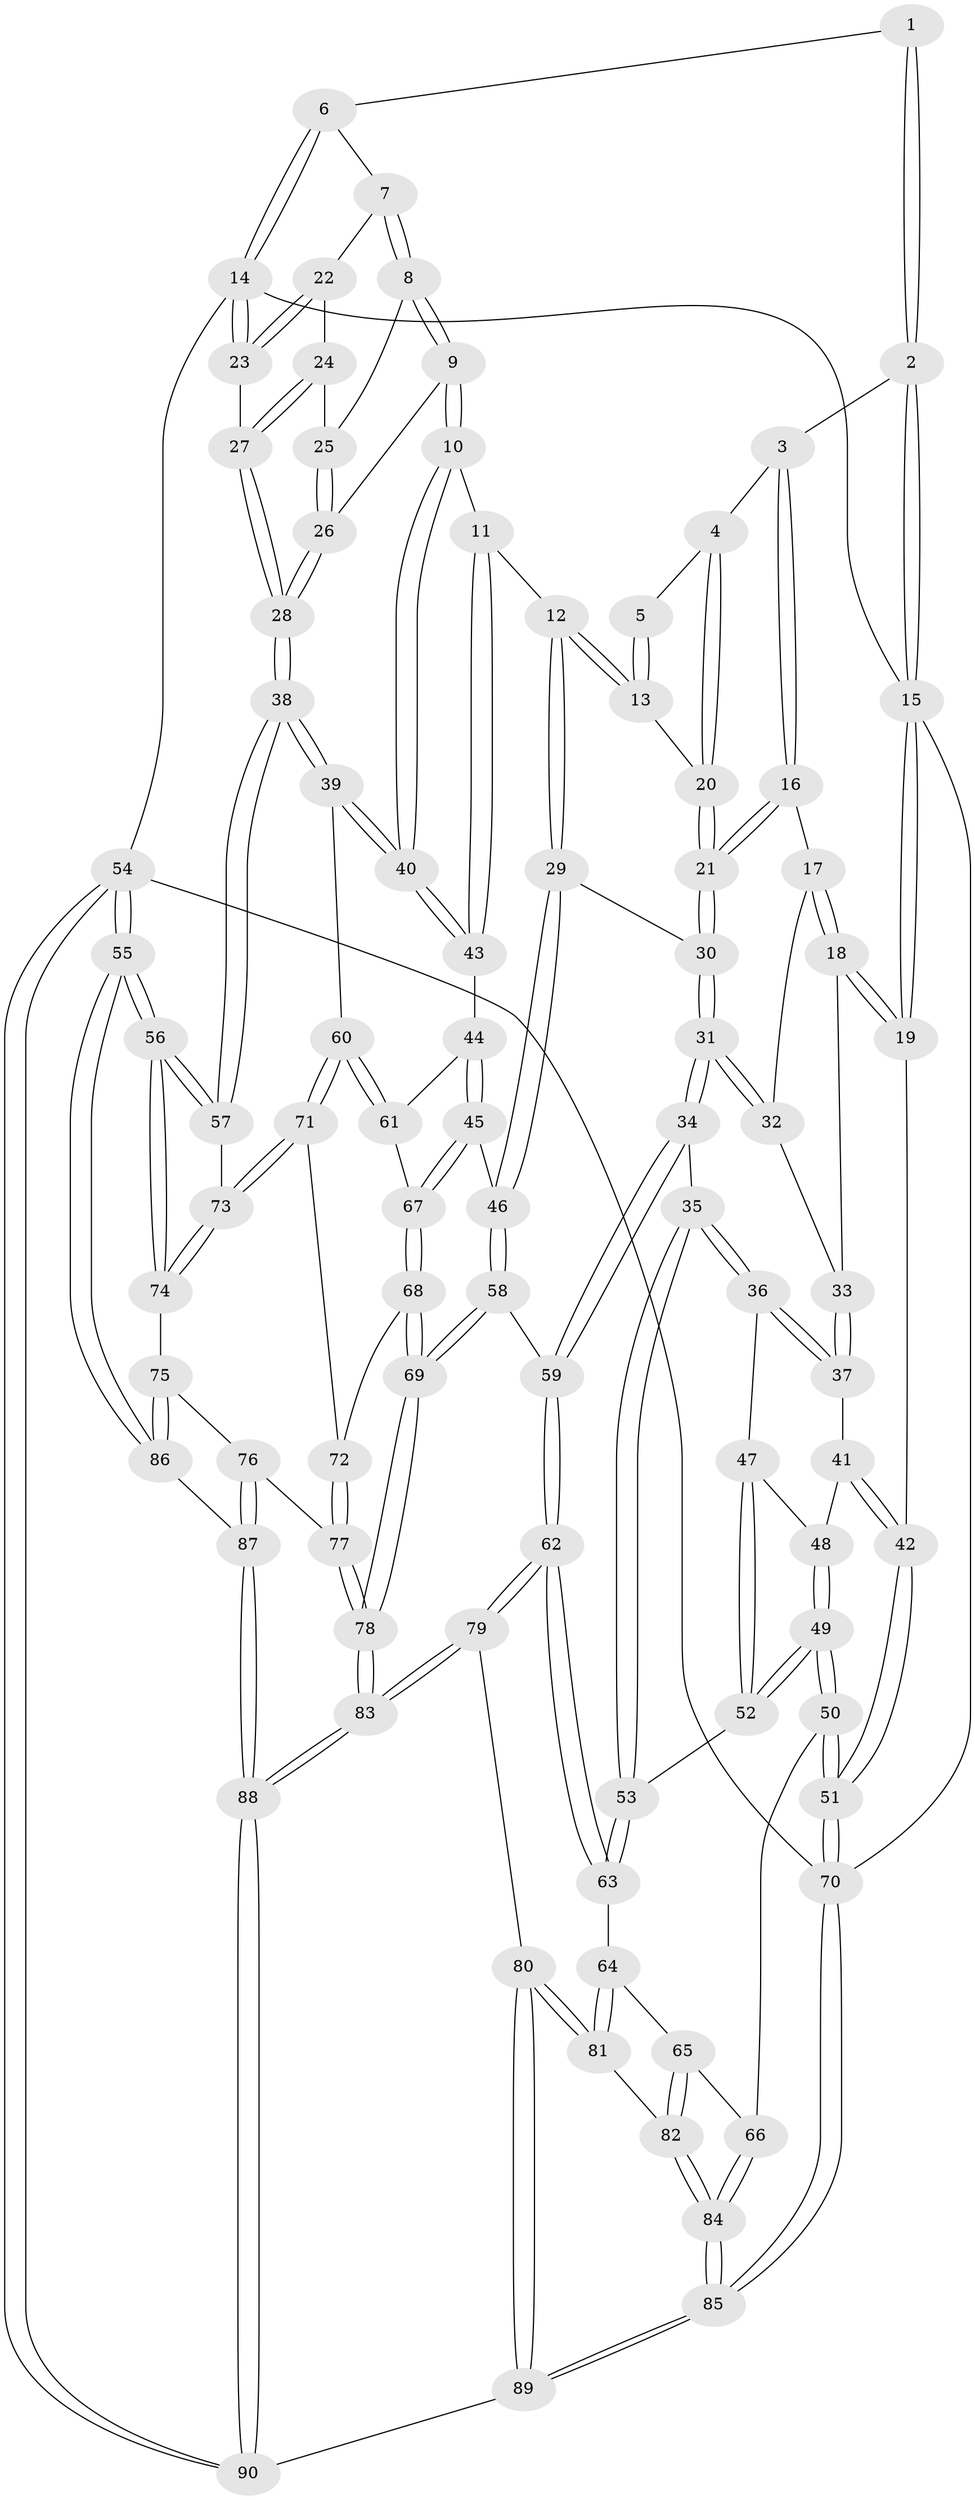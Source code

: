 // Generated by graph-tools (version 1.1) at 2025/17/03/09/25 04:17:19]
// undirected, 90 vertices, 222 edges
graph export_dot {
graph [start="1"]
  node [color=gray90,style=filled];
  1 [pos="+0.674888852295265+0"];
  2 [pos="+0.21995846448591408+0"];
  3 [pos="+0.2283998976687451+0"];
  4 [pos="+0.4857697740614321+0.12208186545649276"];
  5 [pos="+0.5995588268544412+0.008754914094241634"];
  6 [pos="+0.7445863589089046+0"];
  7 [pos="+0.7938588033929118+0.0066315683437614395"];
  8 [pos="+0.7951102633944145+0.03477722012688471"];
  9 [pos="+0.7607522437174201+0.2583726649637265"];
  10 [pos="+0.7301804279606244+0.28319002099845697"];
  11 [pos="+0.7100259985552163+0.29389001498554523"];
  12 [pos="+0.6883603983251914+0.2953587874026886"];
  13 [pos="+0.6015448115219312+0.17576579187861088"];
  14 [pos="+1+0"];
  15 [pos="+0+0"];
  16 [pos="+0.22586104163531767+0.051112184670136694"];
  17 [pos="+0.16238284435165498+0.15084558572733678"];
  18 [pos="+0+0.1548883665731653"];
  19 [pos="+0+0.1389061407858709"];
  20 [pos="+0.4814210514532865+0.15958418612353303"];
  21 [pos="+0.40354435253175686+0.26010810914632887"];
  22 [pos="+0.9218048660189025+0.062120853110931004"];
  23 [pos="+1+0.15369622791700563"];
  24 [pos="+0.9934952031048149+0.1560607602328513"];
  25 [pos="+0.9522750046080313+0.16197445159198576"];
  26 [pos="+0.8667796679230908+0.27685395810742935"];
  27 [pos="+1+0.17162596870922736"];
  28 [pos="+1+0.4408472552064752"];
  29 [pos="+0.5872090465458806+0.34712356561149993"];
  30 [pos="+0.4191493538985978+0.3575958142557003"];
  31 [pos="+0.4004534278223297+0.3812801971325443"];
  32 [pos="+0.14907714722767748+0.20310344960703208"];
  33 [pos="+0.11715131966444994+0.2724576852522319"];
  34 [pos="+0.3757055020348659+0.42104886973689976"];
  35 [pos="+0.26636244381627117+0.414590445726393"];
  36 [pos="+0.20185828056123703+0.40778617134456"];
  37 [pos="+0.11657940123920614+0.3230321844845028"];
  38 [pos="+1+0.5217734324990068"];
  39 [pos="+0.9798478547690629+0.5476491969066277"];
  40 [pos="+0.9228299089196682+0.5139934020494964"];
  41 [pos="+0+0.39012912709489345"];
  42 [pos="+0+0.4206294916078607"];
  43 [pos="+0.7463607314335845+0.4634101792656691"];
  44 [pos="+0.7270258569402294+0.5034067634423869"];
  45 [pos="+0.6587485449610476+0.568829436278903"];
  46 [pos="+0.6347613845464515+0.5645616852567614"];
  47 [pos="+0.17227454465950542+0.44729395931217103"];
  48 [pos="+0.06884924777987252+0.47426017563414563"];
  49 [pos="+0.045357455751381934+0.5939358309660531"];
  50 [pos="+0+0.6862363786548801"];
  51 [pos="+0+0.6745420765261672"];
  52 [pos="+0.1577073147821075+0.49620092082484796"];
  53 [pos="+0.19077503878146948+0.5789950513838987"];
  54 [pos="+1+1"];
  55 [pos="+1+1"];
  56 [pos="+1+1"];
  57 [pos="+1+0.5290637475873"];
  58 [pos="+0.4211973286470487+0.6584205836935448"];
  59 [pos="+0.40631826721632686+0.654535866360711"];
  60 [pos="+0.9214168048535137+0.5824477892059708"];
  61 [pos="+0.836738807280406+0.5871610586349343"];
  62 [pos="+0.3796943039676826+0.6737930708220785"];
  63 [pos="+0.21901333839637935+0.6854356435693626"];
  64 [pos="+0.18170718639287392+0.6977506411201676"];
  65 [pos="+0.13759028775346172+0.7112892941007084"];
  66 [pos="+0.023925111030524773+0.7004027800132349"];
  67 [pos="+0.714298720542333+0.6308951062101117"];
  68 [pos="+0.7215239646110436+0.7175755834037236"];
  69 [pos="+0.584169922555924+0.8023627586948134"];
  70 [pos="+0+1"];
  71 [pos="+0.8397962066744499+0.7152234391994211"];
  72 [pos="+0.7231130100862433+0.7182890147735427"];
  73 [pos="+0.8758660543509629+0.7976912979225154"];
  74 [pos="+0.8765310263807574+0.8127875051031557"];
  75 [pos="+0.8746633096309516+0.8143135638758977"];
  76 [pos="+0.8016059845875034+0.8560282583105865"];
  77 [pos="+0.7858332037388515+0.8387731863871598"];
  78 [pos="+0.5864248984427918+0.8129116756112122"];
  79 [pos="+0.34832196004034977+0.8565594341147148"];
  80 [pos="+0.321100676111653+0.9195161435966158"];
  81 [pos="+0.2630535057042098+0.9036174437284848"];
  82 [pos="+0.1840141264105526+0.8854756637793446"];
  83 [pos="+0.5993408142650647+0.953871104653651"];
  84 [pos="+0.08597303970386218+0.9885546055642864"];
  85 [pos="+0+1"];
  86 [pos="+0.8916245922207943+0.9694758859770464"];
  87 [pos="+0.7834726750482569+0.9087034427207913"];
  88 [pos="+0.6175349885046716+1"];
  89 [pos="+0.35917394386792806+1"];
  90 [pos="+0.5913928471523908+1"];
  1 -- 2;
  1 -- 2;
  1 -- 6;
  2 -- 3;
  2 -- 15;
  2 -- 15;
  3 -- 4;
  3 -- 16;
  3 -- 16;
  4 -- 5;
  4 -- 20;
  4 -- 20;
  5 -- 13;
  5 -- 13;
  6 -- 7;
  6 -- 14;
  6 -- 14;
  7 -- 8;
  7 -- 8;
  7 -- 22;
  8 -- 9;
  8 -- 9;
  8 -- 25;
  9 -- 10;
  9 -- 10;
  9 -- 26;
  10 -- 11;
  10 -- 40;
  10 -- 40;
  11 -- 12;
  11 -- 43;
  11 -- 43;
  12 -- 13;
  12 -- 13;
  12 -- 29;
  12 -- 29;
  13 -- 20;
  14 -- 15;
  14 -- 23;
  14 -- 23;
  14 -- 54;
  15 -- 19;
  15 -- 19;
  15 -- 70;
  16 -- 17;
  16 -- 21;
  16 -- 21;
  17 -- 18;
  17 -- 18;
  17 -- 32;
  18 -- 19;
  18 -- 19;
  18 -- 33;
  19 -- 42;
  20 -- 21;
  20 -- 21;
  21 -- 30;
  21 -- 30;
  22 -- 23;
  22 -- 23;
  22 -- 24;
  23 -- 27;
  24 -- 25;
  24 -- 27;
  24 -- 27;
  25 -- 26;
  25 -- 26;
  26 -- 28;
  26 -- 28;
  27 -- 28;
  27 -- 28;
  28 -- 38;
  28 -- 38;
  29 -- 30;
  29 -- 46;
  29 -- 46;
  30 -- 31;
  30 -- 31;
  31 -- 32;
  31 -- 32;
  31 -- 34;
  31 -- 34;
  32 -- 33;
  33 -- 37;
  33 -- 37;
  34 -- 35;
  34 -- 59;
  34 -- 59;
  35 -- 36;
  35 -- 36;
  35 -- 53;
  35 -- 53;
  36 -- 37;
  36 -- 37;
  36 -- 47;
  37 -- 41;
  38 -- 39;
  38 -- 39;
  38 -- 57;
  38 -- 57;
  39 -- 40;
  39 -- 40;
  39 -- 60;
  40 -- 43;
  40 -- 43;
  41 -- 42;
  41 -- 42;
  41 -- 48;
  42 -- 51;
  42 -- 51;
  43 -- 44;
  44 -- 45;
  44 -- 45;
  44 -- 61;
  45 -- 46;
  45 -- 67;
  45 -- 67;
  46 -- 58;
  46 -- 58;
  47 -- 48;
  47 -- 52;
  47 -- 52;
  48 -- 49;
  48 -- 49;
  49 -- 50;
  49 -- 50;
  49 -- 52;
  49 -- 52;
  50 -- 51;
  50 -- 51;
  50 -- 66;
  51 -- 70;
  51 -- 70;
  52 -- 53;
  53 -- 63;
  53 -- 63;
  54 -- 55;
  54 -- 55;
  54 -- 90;
  54 -- 90;
  54 -- 70;
  55 -- 56;
  55 -- 56;
  55 -- 86;
  55 -- 86;
  56 -- 57;
  56 -- 57;
  56 -- 74;
  56 -- 74;
  57 -- 73;
  58 -- 59;
  58 -- 69;
  58 -- 69;
  59 -- 62;
  59 -- 62;
  60 -- 61;
  60 -- 61;
  60 -- 71;
  60 -- 71;
  61 -- 67;
  62 -- 63;
  62 -- 63;
  62 -- 79;
  62 -- 79;
  63 -- 64;
  64 -- 65;
  64 -- 81;
  64 -- 81;
  65 -- 66;
  65 -- 82;
  65 -- 82;
  66 -- 84;
  66 -- 84;
  67 -- 68;
  67 -- 68;
  68 -- 69;
  68 -- 69;
  68 -- 72;
  69 -- 78;
  69 -- 78;
  70 -- 85;
  70 -- 85;
  71 -- 72;
  71 -- 73;
  71 -- 73;
  72 -- 77;
  72 -- 77;
  73 -- 74;
  73 -- 74;
  74 -- 75;
  75 -- 76;
  75 -- 86;
  75 -- 86;
  76 -- 77;
  76 -- 87;
  76 -- 87;
  77 -- 78;
  77 -- 78;
  78 -- 83;
  78 -- 83;
  79 -- 80;
  79 -- 83;
  79 -- 83;
  80 -- 81;
  80 -- 81;
  80 -- 89;
  80 -- 89;
  81 -- 82;
  82 -- 84;
  82 -- 84;
  83 -- 88;
  83 -- 88;
  84 -- 85;
  84 -- 85;
  85 -- 89;
  85 -- 89;
  86 -- 87;
  87 -- 88;
  87 -- 88;
  88 -- 90;
  88 -- 90;
  89 -- 90;
}
